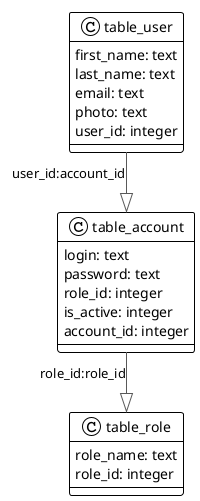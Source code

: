 @startuml

!theme plain
top to bottom direction
skinparam linetype ortho

class table_account {
   login: text
   password: text
   role_id: integer
   is_active: integer
   account_id: integer
}
class table_role {
   role_name: text
   role_id: integer
}
class table_user {
   first_name: text
   last_name: text
   email: text
   photo: text
   user_id: integer
}

table_account  -[#595959,plain]-^  table_role    : "role_id:role_id"
table_user     -[#595959,plain]-^  table_account : "user_id:account_id"
@enduml
